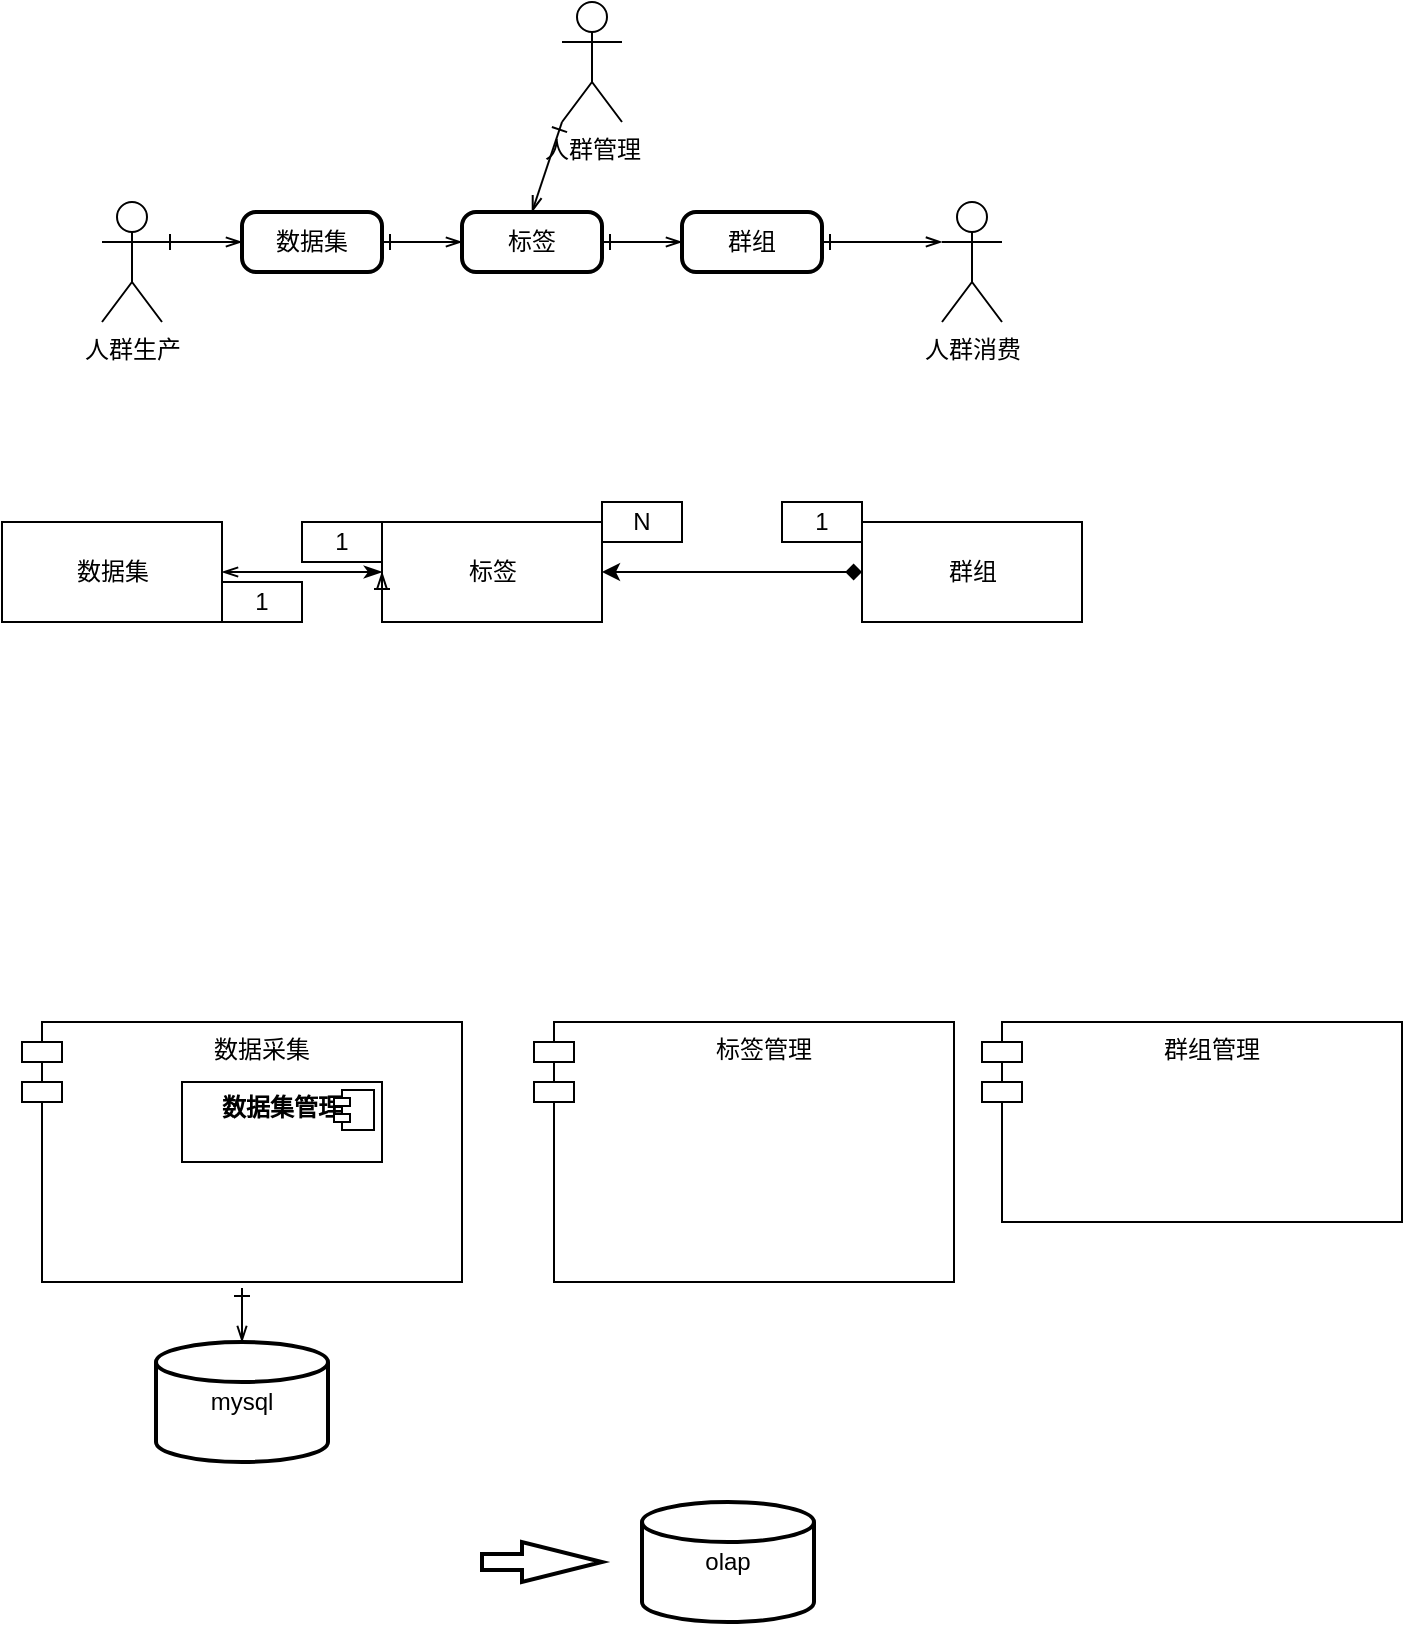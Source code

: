 <mxfile version="15.0.5" type="github">
  <diagram id="9KHc1_BPApXsyWFQziXx" name="Page-1">
    <mxGraphModel dx="786" dy="1623" grid="1" gridSize="10" guides="1" tooltips="1" connect="1" arrows="1" fold="1" page="1" pageScale="1" pageWidth="827" pageHeight="1169" math="0" shadow="0">
      <root>
        <mxCell id="0" />
        <mxCell id="1" parent="0" />
        <mxCell id="g5eA6v_6zcaxkkMn7qFf-22" style="rounded=0;orthogonalLoop=1;jettySize=auto;html=1;entryX=1;entryY=0.5;entryDx=0;entryDy=0;startArrow=classicThin;startFill=1;strokeColor=#000000;endArrow=openThin;endFill=0;" edge="1" parent="1" target="g5eA6v_6zcaxkkMn7qFf-21">
          <mxGeometry relative="1" as="geometry">
            <mxPoint x="210" y="225" as="sourcePoint" />
          </mxGeometry>
        </mxCell>
        <mxCell id="g5eA6v_6zcaxkkMn7qFf-2" value="标签" style="html=1;" vertex="1" parent="1">
          <mxGeometry x="210" y="200" width="110" height="50" as="geometry" />
        </mxCell>
        <mxCell id="g5eA6v_6zcaxkkMn7qFf-7" style="edgeStyle=orthogonalEdgeStyle;rounded=0;orthogonalLoop=1;jettySize=auto;html=1;exitX=0;exitY=0.5;exitDx=0;exitDy=0;entryX=1;entryY=0.5;entryDx=0;entryDy=0;startArrow=diamond;startFill=1;" edge="1" parent="1" source="g5eA6v_6zcaxkkMn7qFf-3" target="g5eA6v_6zcaxkkMn7qFf-2">
          <mxGeometry relative="1" as="geometry" />
        </mxCell>
        <mxCell id="g5eA6v_6zcaxkkMn7qFf-3" value="群组" style="html=1;" vertex="1" parent="1">
          <mxGeometry x="450" y="200" width="110" height="50" as="geometry" />
        </mxCell>
        <mxCell id="g5eA6v_6zcaxkkMn7qFf-17" value="N" style="whiteSpace=wrap;html=1;" vertex="1" parent="1">
          <mxGeometry x="320" y="190" width="40" height="20" as="geometry" />
        </mxCell>
        <mxCell id="g5eA6v_6zcaxkkMn7qFf-20" value="1" style="whiteSpace=wrap;html=1;" vertex="1" parent="1">
          <mxGeometry x="410" y="190" width="40" height="20" as="geometry" />
        </mxCell>
        <mxCell id="g5eA6v_6zcaxkkMn7qFf-21" value="数据集" style="html=1;" vertex="1" parent="1">
          <mxGeometry x="20" y="200" width="110" height="50" as="geometry" />
        </mxCell>
        <mxCell id="g5eA6v_6zcaxkkMn7qFf-23" value="1" style="whiteSpace=wrap;html=1;" vertex="1" parent="1">
          <mxGeometry x="130" y="230" width="40" height="20" as="geometry" />
        </mxCell>
        <mxCell id="g5eA6v_6zcaxkkMn7qFf-24" value="1" style="whiteSpace=wrap;html=1;" vertex="1" parent="1">
          <mxGeometry x="170" y="200" width="40" height="20" as="geometry" />
        </mxCell>
        <mxCell id="g5eA6v_6zcaxkkMn7qFf-34" style="edgeStyle=none;rounded=0;orthogonalLoop=1;jettySize=auto;html=1;exitX=1;exitY=0.5;exitDx=0;exitDy=0;entryX=0;entryY=0.5;entryDx=0;entryDy=0;startArrow=ERone;startFill=0;endArrow=openThin;endFill=0;strokeColor=#000000;" edge="1" parent="1" source="g5eA6v_6zcaxkkMn7qFf-26" target="g5eA6v_6zcaxkkMn7qFf-32">
          <mxGeometry relative="1" as="geometry" />
        </mxCell>
        <mxCell id="g5eA6v_6zcaxkkMn7qFf-26" value="数据集" style="rounded=1;whiteSpace=wrap;html=1;absoluteArcSize=1;arcSize=14;strokeWidth=2;" vertex="1" parent="1">
          <mxGeometry x="140" y="45" width="70" height="30" as="geometry" />
        </mxCell>
        <mxCell id="g5eA6v_6zcaxkkMn7qFf-30" style="edgeStyle=none;rounded=0;orthogonalLoop=1;jettySize=auto;html=1;exitX=1;exitY=0.333;exitDx=0;exitDy=0;exitPerimeter=0;entryX=0;entryY=0.5;entryDx=0;entryDy=0;startArrow=ERone;startFill=0;endArrow=openThin;endFill=0;strokeColor=#000000;" edge="1" parent="1" source="g5eA6v_6zcaxkkMn7qFf-27" target="g5eA6v_6zcaxkkMn7qFf-26">
          <mxGeometry relative="1" as="geometry" />
        </mxCell>
        <mxCell id="g5eA6v_6zcaxkkMn7qFf-27" value="人群生产" style="shape=umlActor;verticalLabelPosition=bottom;verticalAlign=top;html=1;" vertex="1" parent="1">
          <mxGeometry x="70" y="40" width="30" height="60" as="geometry" />
        </mxCell>
        <mxCell id="g5eA6v_6zcaxkkMn7qFf-28" value="人群消费" style="shape=umlActor;verticalLabelPosition=bottom;verticalAlign=top;html=1;" vertex="1" parent="1">
          <mxGeometry x="490" y="40" width="30" height="60" as="geometry" />
        </mxCell>
        <mxCell id="g5eA6v_6zcaxkkMn7qFf-35" style="edgeStyle=none;rounded=0;orthogonalLoop=1;jettySize=auto;html=1;exitX=1;exitY=0.5;exitDx=0;exitDy=0;entryX=0;entryY=0.5;entryDx=0;entryDy=0;startArrow=ERone;startFill=0;endArrow=openThin;endFill=0;strokeColor=#000000;" edge="1" parent="1" source="g5eA6v_6zcaxkkMn7qFf-32" target="g5eA6v_6zcaxkkMn7qFf-33">
          <mxGeometry relative="1" as="geometry" />
        </mxCell>
        <mxCell id="g5eA6v_6zcaxkkMn7qFf-32" value="标签" style="rounded=1;whiteSpace=wrap;html=1;absoluteArcSize=1;arcSize=14;strokeWidth=2;" vertex="1" parent="1">
          <mxGeometry x="250" y="45" width="70" height="30" as="geometry" />
        </mxCell>
        <mxCell id="g5eA6v_6zcaxkkMn7qFf-36" style="edgeStyle=none;rounded=0;orthogonalLoop=1;jettySize=auto;html=1;exitX=1;exitY=0.5;exitDx=0;exitDy=0;entryX=0;entryY=0.333;entryDx=0;entryDy=0;entryPerimeter=0;startArrow=ERone;startFill=0;endArrow=openThin;endFill=0;strokeColor=#000000;" edge="1" parent="1" source="g5eA6v_6zcaxkkMn7qFf-33" target="g5eA6v_6zcaxkkMn7qFf-28">
          <mxGeometry relative="1" as="geometry" />
        </mxCell>
        <mxCell id="g5eA6v_6zcaxkkMn7qFf-33" value="群组" style="rounded=1;whiteSpace=wrap;html=1;absoluteArcSize=1;arcSize=14;strokeWidth=2;" vertex="1" parent="1">
          <mxGeometry x="360" y="45" width="70" height="30" as="geometry" />
        </mxCell>
        <mxCell id="g5eA6v_6zcaxkkMn7qFf-37" style="edgeStyle=none;rounded=0;orthogonalLoop=1;jettySize=auto;html=1;exitX=0;exitY=0.75;exitDx=0;exitDy=0;entryX=0;entryY=0.5;entryDx=0;entryDy=0;startArrow=ERone;startFill=0;endArrow=openThin;endFill=0;strokeColor=#000000;" edge="1" parent="1" source="g5eA6v_6zcaxkkMn7qFf-2" target="g5eA6v_6zcaxkkMn7qFf-2">
          <mxGeometry relative="1" as="geometry" />
        </mxCell>
        <mxCell id="g5eA6v_6zcaxkkMn7qFf-42" style="edgeStyle=none;rounded=0;orthogonalLoop=1;jettySize=auto;html=1;exitX=0;exitY=1;exitDx=0;exitDy=0;exitPerimeter=0;entryX=0.5;entryY=0;entryDx=0;entryDy=0;startArrow=ERone;startFill=0;endArrow=openThin;endFill=0;strokeColor=#000000;" edge="1" parent="1" source="g5eA6v_6zcaxkkMn7qFf-41" target="g5eA6v_6zcaxkkMn7qFf-32">
          <mxGeometry relative="1" as="geometry" />
        </mxCell>
        <mxCell id="g5eA6v_6zcaxkkMn7qFf-41" value="人群管理" style="shape=umlActor;verticalLabelPosition=bottom;verticalAlign=top;html=1;outlineConnect=0;" vertex="1" parent="1">
          <mxGeometry x="300" y="-60" width="30" height="60" as="geometry" />
        </mxCell>
        <mxCell id="g5eA6v_6zcaxkkMn7qFf-44" value="数据采集" style="shape=module;align=left;spacingLeft=20;align=center;verticalAlign=top;" vertex="1" parent="1">
          <mxGeometry x="30" y="450" width="220" height="130" as="geometry" />
        </mxCell>
        <mxCell id="g5eA6v_6zcaxkkMn7qFf-45" value="标签管理" style="shape=module;align=left;spacingLeft=20;align=center;verticalAlign=top;" vertex="1" parent="1">
          <mxGeometry x="286" y="450" width="210" height="130" as="geometry" />
        </mxCell>
        <mxCell id="g5eA6v_6zcaxkkMn7qFf-46" value="群组管理" style="shape=module;align=left;spacingLeft=20;align=center;verticalAlign=top;" vertex="1" parent="1">
          <mxGeometry x="510" y="450" width="210" height="100" as="geometry" />
        </mxCell>
        <mxCell id="g5eA6v_6zcaxkkMn7qFf-47" value="mysql" style="strokeWidth=2;html=1;shape=mxgraph.flowchart.database;whiteSpace=wrap;" vertex="1" parent="1">
          <mxGeometry x="97" y="610" width="86" height="60" as="geometry" />
        </mxCell>
        <mxCell id="g5eA6v_6zcaxkkMn7qFf-48" value="olap" style="strokeWidth=2;html=1;shape=mxgraph.flowchart.database;whiteSpace=wrap;" vertex="1" parent="1">
          <mxGeometry x="340" y="690" width="86" height="60" as="geometry" />
        </mxCell>
        <mxCell id="g5eA6v_6zcaxkkMn7qFf-50" value="" style="verticalLabelPosition=bottom;verticalAlign=top;html=1;strokeWidth=2;shape=mxgraph.arrows2.arrow;dy=0.6;dx=40;notch=0;" vertex="1" parent="1">
          <mxGeometry x="260" y="710" width="60" height="20" as="geometry" />
        </mxCell>
        <mxCell id="g5eA6v_6zcaxkkMn7qFf-54" style="edgeStyle=none;rounded=0;orthogonalLoop=1;jettySize=auto;html=1;entryX=0.5;entryY=0;entryDx=0;entryDy=0;entryPerimeter=0;startArrow=ERone;startFill=0;endArrow=openThin;endFill=0;strokeColor=#000000;" edge="1" parent="1" target="g5eA6v_6zcaxkkMn7qFf-47">
          <mxGeometry relative="1" as="geometry">
            <mxPoint x="140" y="583" as="sourcePoint" />
          </mxGeometry>
        </mxCell>
        <mxCell id="g5eA6v_6zcaxkkMn7qFf-51" value="&lt;p style=&quot;margin: 0px ; margin-top: 6px ; text-align: center&quot;&gt;&lt;b&gt;数据集管理&lt;/b&gt;&lt;/p&gt;" style="align=left;overflow=fill;html=1;dropTarget=0;" vertex="1" parent="1">
          <mxGeometry x="110" y="480" width="100" height="40" as="geometry" />
        </mxCell>
        <mxCell id="g5eA6v_6zcaxkkMn7qFf-52" value="" style="shape=component;jettyWidth=8;jettyHeight=4;" vertex="1" parent="g5eA6v_6zcaxkkMn7qFf-51">
          <mxGeometry x="1" width="20" height="20" relative="1" as="geometry">
            <mxPoint x="-24" y="4" as="offset" />
          </mxGeometry>
        </mxCell>
      </root>
    </mxGraphModel>
  </diagram>
</mxfile>
